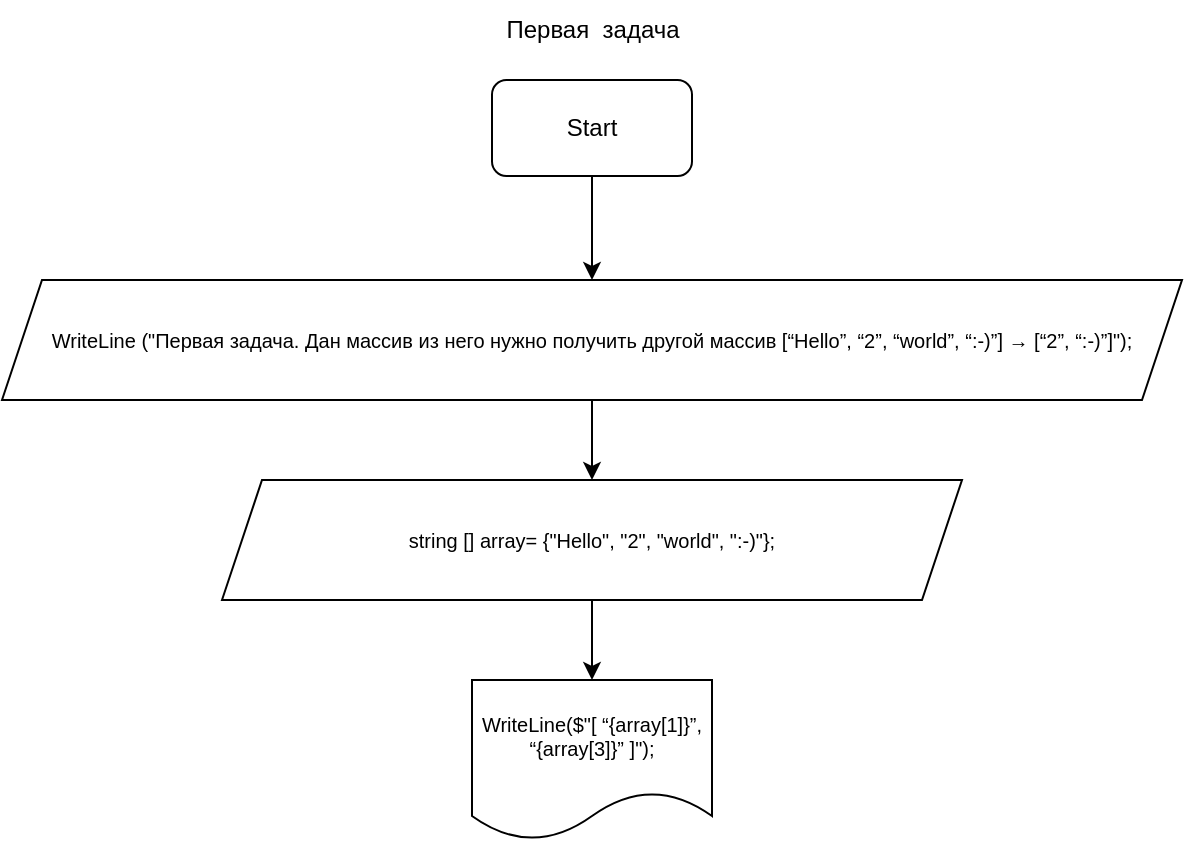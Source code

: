 <mxfile version="20.3.2" type="github" pages="3"><diagram id="qWuu6t5vNUwDKEG5M4JV" name="Page-1"><mxGraphModel dx="1038" dy="4094" grid="1" gridSize="10" guides="1" tooltips="1" connect="1" arrows="1" fold="1" page="1" pageScale="1" pageWidth="827" pageHeight="1169" math="0" shadow="0"><root><mxCell id="0"/><mxCell id="1" parent="0"/><mxCell id="j6A_CLSFhJvuhHiRYHQ0-4" style="edgeStyle=orthogonalEdgeStyle;rounded=0;orthogonalLoop=1;jettySize=auto;html=1;exitX=0.5;exitY=1;exitDx=0;exitDy=0;entryX=0.5;entryY=0;entryDx=0;entryDy=0;fontSize=10;" parent="1" source="PWzqSvDu_dC4lp1ZqT8r-3" target="j6A_CLSFhJvuhHiRYHQ0-3" edge="1"><mxGeometry relative="1" as="geometry"/></mxCell><mxCell id="PWzqSvDu_dC4lp1ZqT8r-3" value="Start" style="rounded=1;whiteSpace=wrap;html=1;" parent="1" vertex="1"><mxGeometry x="375" y="-2520" width="100" height="48" as="geometry"/></mxCell><mxCell id="j6A_CLSFhJvuhHiRYHQ0-1" value="Первая&amp;nbsp; задача" style="text;html=1;align=center;verticalAlign=middle;resizable=0;points=[];autosize=1;strokeColor=none;fillColor=none;" parent="1" vertex="1"><mxGeometry x="370" y="-2560" width="110" height="30" as="geometry"/></mxCell><mxCell id="j6A_CLSFhJvuhHiRYHQ0-6" value="" style="edgeStyle=orthogonalEdgeStyle;rounded=0;orthogonalLoop=1;jettySize=auto;html=1;fontSize=10;" parent="1" source="j6A_CLSFhJvuhHiRYHQ0-3" target="j6A_CLSFhJvuhHiRYHQ0-5" edge="1"><mxGeometry relative="1" as="geometry"/></mxCell><mxCell id="j6A_CLSFhJvuhHiRYHQ0-3" value="WriteLine (&quot;Первая задача. Дан массив из него нужно получить другой массив [“Hello”, “2”, “world”, “:-)”] → [“2”, “:-)”]&quot;);" style="shape=parallelogram;perimeter=parallelogramPerimeter;whiteSpace=wrap;html=1;fixedSize=1;fontSize=10;" parent="1" vertex="1"><mxGeometry x="130" y="-2420" width="590" height="60" as="geometry"/></mxCell><mxCell id="j6A_CLSFhJvuhHiRYHQ0-8" value="" style="edgeStyle=orthogonalEdgeStyle;rounded=0;orthogonalLoop=1;jettySize=auto;html=1;fontSize=10;" parent="1" source="j6A_CLSFhJvuhHiRYHQ0-5" edge="1"><mxGeometry relative="1" as="geometry"><mxPoint x="425" y="-2220" as="targetPoint"/></mxGeometry></mxCell><mxCell id="j6A_CLSFhJvuhHiRYHQ0-5" value="string [] array= {&quot;Hello&quot;, &quot;2&quot;, &quot;world&quot;, &quot;:-)&quot;};" style="shape=parallelogram;perimeter=parallelogramPerimeter;whiteSpace=wrap;html=1;fixedSize=1;fontSize=10;" parent="1" vertex="1"><mxGeometry x="240" y="-2320" width="370" height="60" as="geometry"/></mxCell><mxCell id="j6A_CLSFhJvuhHiRYHQ0-10" value="WriteLine($&quot;[ “{array[1]}”, “{array[3]}” ]&quot;);" style="shape=document;whiteSpace=wrap;html=1;boundedLbl=1;fontSize=10;" parent="1" vertex="1"><mxGeometry x="365" y="-2220" width="120" height="80" as="geometry"/></mxCell></root></mxGraphModel></diagram><diagram id="H1Dl2bE63pNGTLPy7dgT" name="Страница 2"><mxGraphModel dx="1038" dy="4094" grid="1" gridSize="10" guides="1" tooltips="1" connect="1" arrows="1" fold="1" page="1" pageScale="1" pageWidth="827" pageHeight="1169" math="0" shadow="0"><root><mxCell id="0"/><mxCell id="1" parent="0"/><mxCell id="yCRNKsjLRqtE-iFdz81S-1" style="edgeStyle=orthogonalEdgeStyle;rounded=0;orthogonalLoop=1;jettySize=auto;html=1;exitX=0.5;exitY=1;exitDx=0;exitDy=0;entryX=0.5;entryY=0;entryDx=0;entryDy=0;fontSize=10;" parent="1" source="yCRNKsjLRqtE-iFdz81S-2" target="yCRNKsjLRqtE-iFdz81S-5" edge="1"><mxGeometry relative="1" as="geometry"/></mxCell><mxCell id="yCRNKsjLRqtE-iFdz81S-2" value="Start" style="rounded=1;whiteSpace=wrap;html=1;" parent="1" vertex="1"><mxGeometry x="375" y="-2520" width="100" height="48" as="geometry"/></mxCell><mxCell id="yCRNKsjLRqtE-iFdz81S-3" value="Вторая задача" style="text;html=1;align=center;verticalAlign=middle;resizable=0;points=[];autosize=1;strokeColor=none;fillColor=none;" parent="1" vertex="1"><mxGeometry x="375" y="-2560" width="100" height="30" as="geometry"/></mxCell><mxCell id="yCRNKsjLRqtE-iFdz81S-4" value="" style="edgeStyle=orthogonalEdgeStyle;rounded=0;orthogonalLoop=1;jettySize=auto;html=1;fontSize=10;" parent="1" source="yCRNKsjLRqtE-iFdz81S-5" target="yCRNKsjLRqtE-iFdz81S-7" edge="1"><mxGeometry relative="1" as="geometry"/></mxCell><mxCell id="yCRNKsjLRqtE-iFdz81S-5" value="WriteLine (&quot; Дан массив из него нужно получить другой массив [“1234”, “1567”, “-2”, “computer science”] → [“-2”] &quot;);" style="shape=parallelogram;perimeter=parallelogramPerimeter;whiteSpace=wrap;html=1;fixedSize=1;fontSize=10;" parent="1" vertex="1"><mxGeometry x="130" y="-2420" width="590" height="60" as="geometry"/></mxCell><mxCell id="yCRNKsjLRqtE-iFdz81S-6" value="" style="edgeStyle=orthogonalEdgeStyle;rounded=0;orthogonalLoop=1;jettySize=auto;html=1;fontSize=10;" parent="1" source="yCRNKsjLRqtE-iFdz81S-7" edge="1"><mxGeometry relative="1" as="geometry"><mxPoint x="425" y="-2220" as="targetPoint"/></mxGeometry></mxCell><mxCell id="yCRNKsjLRqtE-iFdz81S-7" value="string [] array1= {&quot;1234&quot;, &quot;1567&quot;, &quot;-2&quot;, &quot;computer science&quot;};" style="shape=parallelogram;perimeter=parallelogramPerimeter;whiteSpace=wrap;html=1;fixedSize=1;fontSize=10;" parent="1" vertex="1"><mxGeometry x="240" y="-2320" width="370" height="60" as="geometry"/></mxCell><mxCell id="yCRNKsjLRqtE-iFdz81S-8" value="WriteLine($&quot;[ “{array1[2]}” ]&quot;);" style="shape=document;whiteSpace=wrap;html=1;boundedLbl=1;fontSize=10;" parent="1" vertex="1"><mxGeometry x="350" y="-2220" width="150" height="80" as="geometry"/></mxCell></root></mxGraphModel></diagram><diagram id="noYlDSMQDu5Sj0aFceyc" name="Страница 3"><mxGraphModel dx="1038" dy="4094" grid="1" gridSize="10" guides="1" tooltips="1" connect="1" arrows="1" fold="1" page="1" pageScale="1" pageWidth="827" pageHeight="1169" math="0" shadow="0"><root><mxCell id="0"/><mxCell id="1" parent="0"/><mxCell id="yiw55WafJza_ljCUYgaZ-1" style="edgeStyle=orthogonalEdgeStyle;rounded=0;orthogonalLoop=1;jettySize=auto;html=1;exitX=0.5;exitY=1;exitDx=0;exitDy=0;entryX=0.5;entryY=0;entryDx=0;entryDy=0;fontSize=10;" parent="1" source="yiw55WafJza_ljCUYgaZ-2" target="yiw55WafJza_ljCUYgaZ-5" edge="1"><mxGeometry relative="1" as="geometry"/></mxCell><mxCell id="yiw55WafJza_ljCUYgaZ-2" value="Start" style="rounded=1;whiteSpace=wrap;html=1;" parent="1" vertex="1"><mxGeometry x="375" y="-2520" width="100" height="48" as="geometry"/></mxCell><mxCell id="yiw55WafJza_ljCUYgaZ-3" value="Третья&amp;nbsp; &amp;nbsp;задача" style="text;html=1;align=center;verticalAlign=middle;resizable=0;points=[];autosize=1;strokeColor=none;fillColor=none;" parent="1" vertex="1"><mxGeometry x="370" y="-2560" width="110" height="30" as="geometry"/></mxCell><mxCell id="yiw55WafJza_ljCUYgaZ-4" value="" style="edgeStyle=orthogonalEdgeStyle;rounded=0;orthogonalLoop=1;jettySize=auto;html=1;fontSize=10;" parent="1" source="yiw55WafJza_ljCUYgaZ-5" target="yiw55WafJza_ljCUYgaZ-7" edge="1"><mxGeometry relative="1" as="geometry"/></mxCell><mxCell id="yiw55WafJza_ljCUYgaZ-5" value="WriteLine (&quot;Третья задача. Дан массив из него нужно получить другой массив [“Russia”, “Denmark”, “Kazan”] → []&quot;);" style="shape=parallelogram;perimeter=parallelogramPerimeter;whiteSpace=wrap;html=1;fixedSize=1;fontSize=10;" parent="1" vertex="1"><mxGeometry x="130" y="-2420" width="590" height="60" as="geometry"/></mxCell><mxCell id="yiw55WafJza_ljCUYgaZ-6" value="" style="edgeStyle=orthogonalEdgeStyle;rounded=0;orthogonalLoop=1;jettySize=auto;html=1;fontSize=10;" parent="1" source="yiw55WafJza_ljCUYgaZ-7" edge="1"><mxGeometry relative="1" as="geometry"><mxPoint x="425" y="-2220" as="targetPoint"/></mxGeometry></mxCell><mxCell id="yiw55WafJza_ljCUYgaZ-7" value="string [] array3={&quot;Russia&quot;, &quot;Denimark&quot;, &quot;Kazan&quot;}; &lt;br&gt;&lt;br&gt;string [] b={&quot;&quot;};" style="shape=parallelogram;perimeter=parallelogramPerimeter;whiteSpace=wrap;html=1;fixedSize=1;fontSize=10;" parent="1" vertex="1"><mxGeometry x="240" y="-2320" width="370" height="60" as="geometry"/></mxCell><mxCell id="yiw55WafJza_ljCUYgaZ-11" value="" style="edgeStyle=orthogonalEdgeStyle;rounded=0;orthogonalLoop=1;jettySize=auto;html=1;fontSize=10;" parent="1" source="yiw55WafJza_ljCUYgaZ-9" target="yiw55WafJza_ljCUYgaZ-10" edge="1"><mxGeometry relative="1" as="geometry"/></mxCell><mxCell id="yiw55WafJza_ljCUYgaZ-9" value="if (array3.Length&amp;gt;b.Length)" style="rhombus;whiteSpace=wrap;html=1;fontSize=10;" parent="1" vertex="1"><mxGeometry x="345" y="-2220" width="160" height="100" as="geometry"/></mxCell><mxCell id="yiw55WafJza_ljCUYgaZ-10" value="WriteLine($&quot;[{b[0]}]&quot;);" style="shape=document;whiteSpace=wrap;html=1;boundedLbl=1;fontSize=10;" parent="1" vertex="1"><mxGeometry x="365" y="-2070" width="120" height="80" as="geometry"/></mxCell></root></mxGraphModel></diagram></mxfile>